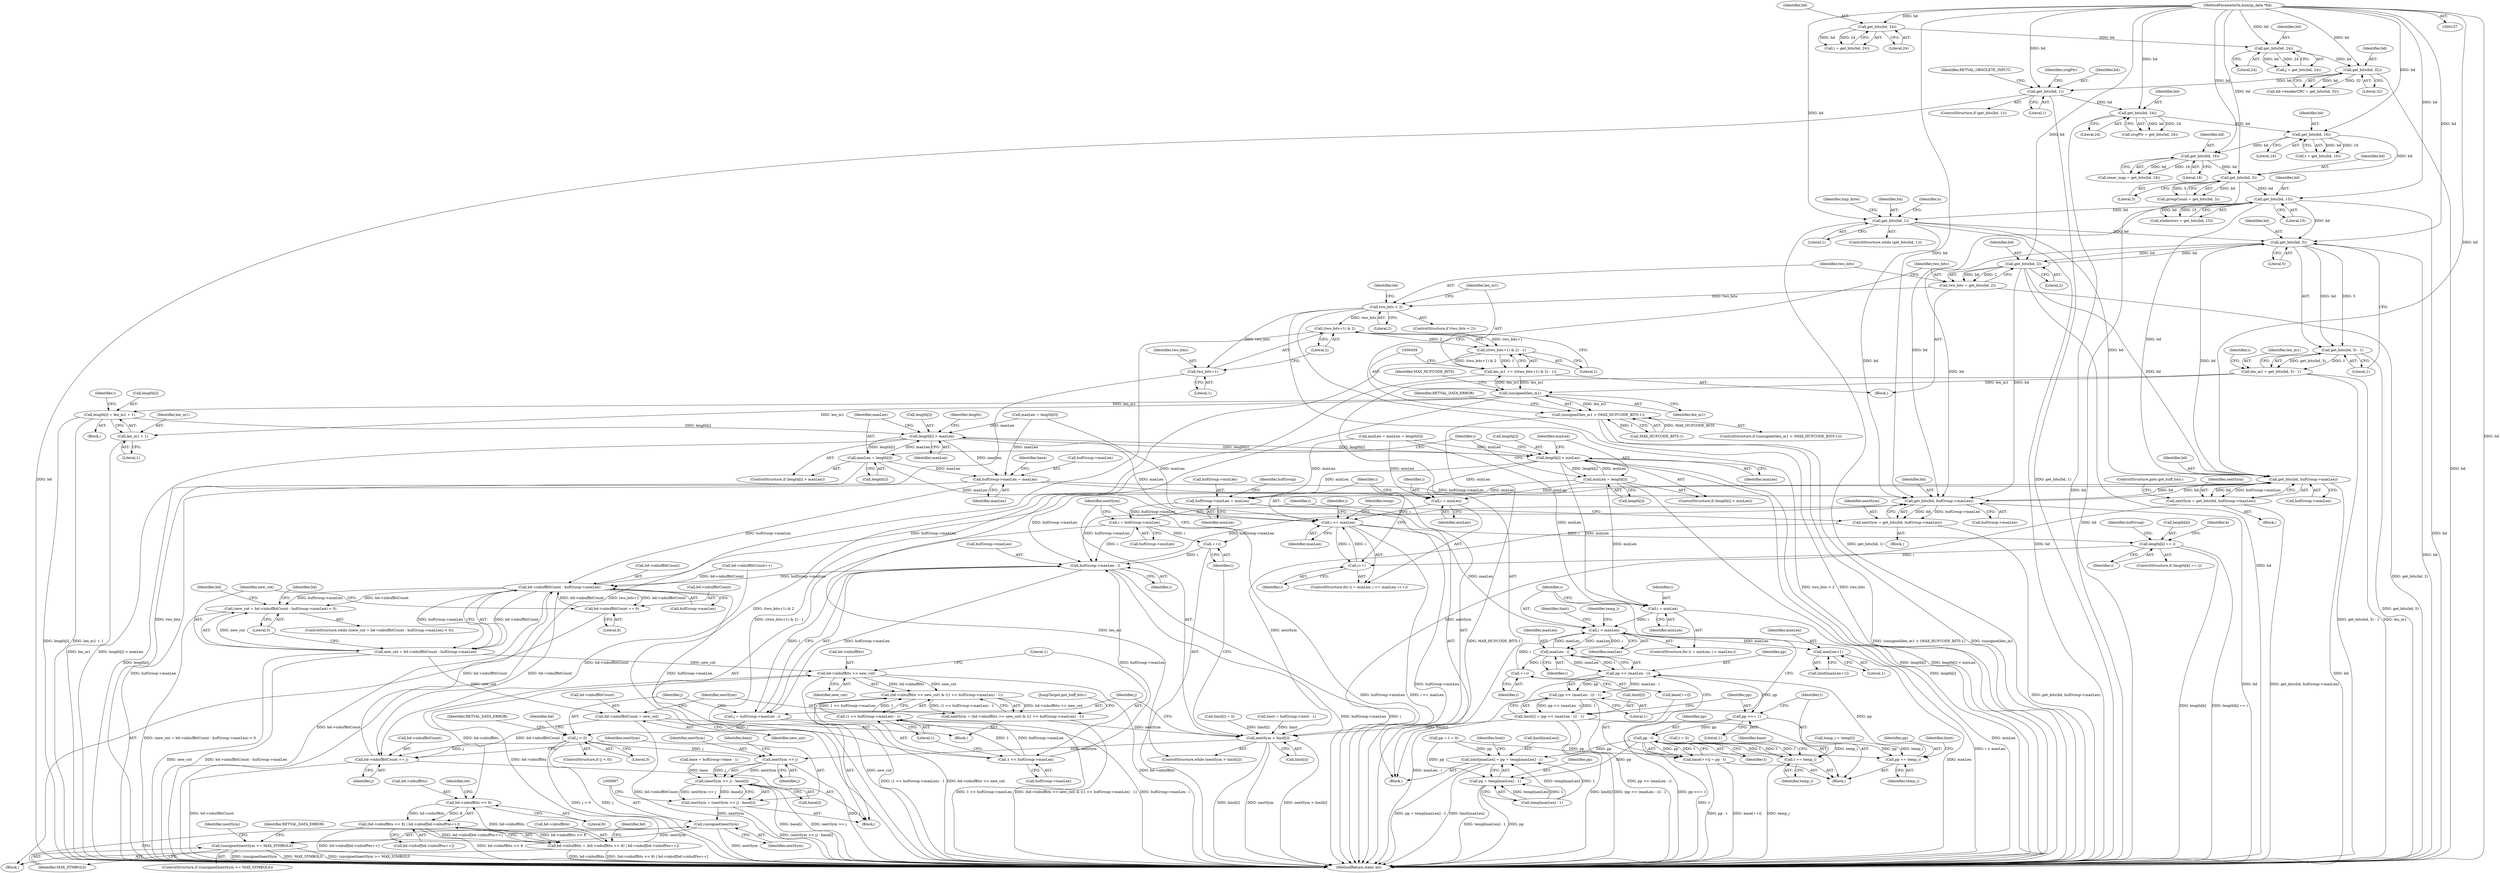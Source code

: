 digraph "0_busybox_0402cb32df015d9372578e3db27db47b33d5c7b0@pointer" {
"1000439" [label="(Call,get_bits(bd, 5))"];
"1000375" [label="(Call,get_bits(bd, 1))"];
"1000351" [label="(Call,get_bits(bd, 15))"];
"1000322" [label="(Call,get_bits(bd, 3))"];
"1000283" [label="(Call,get_bits(bd, 16))"];
"1000268" [label="(Call,get_bits(bd, 16))"];
"1000249" [label="(Call,get_bits(bd, 24))"];
"1000242" [label="(Call,get_bits(bd, 1))"];
"1000218" [label="(Call,get_bits(bd, 32))"];
"1000211" [label="(Call,get_bits(bd, 24))"];
"1000206" [label="(Call,get_bits(bd, 24))"];
"1000158" [label="(MethodParameterIn,bunzip_data *bd)"];
"1000468" [label="(Call,get_bits(bd, 2))"];
"1000439" [label="(Call,get_bits(bd, 5))"];
"1000438" [label="(Call,get_bits(bd, 5) - 1)"];
"1000436" [label="(Call,len_m1 = get_bits(bd, 5) - 1)"];
"1000458" [label="(Call,(unsigned)len_m1)"];
"1000457" [label="(Call,(unsigned)len_m1 > (MAX_HUFCODE_BITS-1))"];
"1000481" [label="(Call,len_m1 += (((two_bits+1) & 2) - 1))"];
"1000490" [label="(Call,length[i] = len_m1 + 1)"];
"1000515" [label="(Call,length[i] > maxLen)"];
"1000520" [label="(Call,maxLen = length[i])"];
"1000549" [label="(Call,hufGroup->maxLen = maxLen)"];
"1000775" [label="(Call,bd->inbufBitCount - hufGroup->maxLen)"];
"1000772" [label="(Call,(new_cnt = bd->inbufBitCount - hufGroup->maxLen) < 0)"];
"1000773" [label="(Call,new_cnt = bd->inbufBitCount - hufGroup->maxLen)"];
"1000824" [label="(Call,bd->inbufBitCount = new_cnt)"];
"1000880" [label="(Call,bd->inbufBitCount += j)"];
"1000832" [label="(Call,bd->inbufBits >> new_cnt)"];
"1000806" [label="(Call,bd->inbufBits << 8)"];
"1000805" [label="(Call,(bd->inbufBits << 8) | bd->inbuf[bd->inbufPos++])"];
"1000801" [label="(Call,bd->inbufBits = (bd->inbufBits << 8) | bd->inbuf[bd->inbufPos++])"];
"1000831" [label="(Call,(bd->inbufBits >> new_cnt) & ((1 << hufGroup->maxLen) - 1))"];
"1000829" [label="(Call,nextSym = (bd->inbufBits >> new_cnt) & ((1 << hufGroup->maxLen) - 1))"];
"1000860" [label="(Call,nextSym > limit[i])"];
"1000888" [label="(Call,nextSym >> j)"];
"1000887" [label="(Call,(nextSym >> j) - base[i])"];
"1000885" [label="(Call,nextSym = (nextSym >> j) - base[i])"];
"1000896" [label="(Call,(unsigned)nextSym)"];
"1000895" [label="(Call,(unsigned)nextSym >= MAX_SYMBOLS)"];
"1000795" [label="(Call,get_bits(bd, hufGroup->maxLen))"];
"1000793" [label="(Call,nextSym = get_bits(bd, hufGroup->maxLen))"];
"1000849" [label="(Call,get_bits(bd, hufGroup->maxLen))"];
"1000847" [label="(Call,nextSym = get_bits(bd, hufGroup->maxLen))"];
"1000869" [label="(Call,hufGroup->maxLen - i)"];
"1000867" [label="(Call,j = hufGroup->maxLen - i)"];
"1000875" [label="(Call,j < 0)"];
"1000819" [label="(Call,bd->inbufBitCount += 8)"];
"1000838" [label="(Call,1 << hufGroup->maxLen)"];
"1000837" [label="(Call,(1 << hufGroup->maxLen) - 1)"];
"1000575" [label="(Call,i <= maxLen)"];
"1000578" [label="(Call,i++)"];
"1000601" [label="(Call,length[k] == i)"];
"1000638" [label="(Call,i < maxLen)"];
"1000658" [label="(Call,maxLen - i)"];
"1000656" [label="(Call,pp << (maxLen - i))"];
"1000655" [label="(Call,(pp << (maxLen - i)) - 1)"];
"1000651" [label="(Call,limit[i] = (pp << (maxLen - i)) - 1)"];
"1000662" [label="(Call,pp <<= 1)"];
"1000673" [label="(Call,pp - t)"];
"1000648" [label="(Call,pp += temp_i)"];
"1000665" [label="(Call,t += temp_i)"];
"1000668" [label="(Call,base[++i] = pp - t)"];
"1000676" [label="(Call,limit[maxLen] = pp + temp[maxLen] - 1)"];
"1000680" [label="(Call,pp + temp[maxLen] - 1)"];
"1000671" [label="(Call,++i)"];
"1000690" [label="(Call,maxLen+1)"];
"1000527" [label="(Call,length[i] < minLen)"];
"1000532" [label="(Call,minLen = length[i])"];
"1000544" [label="(Call,hufGroup->minLen = minLen)"];
"1000854" [label="(Call,i = hufGroup->minLen)"];
"1000865" [label="(Call,++i)"];
"1000572" [label="(Call,i = minLen)"];
"1000635" [label="(Call,i = minLen)"];
"1000494" [label="(Call,len_m1 + 1)"];
"1000466" [label="(Call,two_bits = get_bits(bd, 2))"];
"1000472" [label="(Call,two_bits < 2)"];
"1000484" [label="(Call,(two_bits+1) & 2)"];
"1000483" [label="(Call,((two_bits+1) & 2) - 1)"];
"1000485" [label="(Call,two_bits+1)"];
"1000457" [label="(Call,(unsigned)len_m1 > (MAX_HUFCODE_BITS-1))"];
"1000637" [label="(Identifier,minLen)"];
"1000661" [label="(Literal,1)"];
"1000600" [label="(ControlStructure,if (length[k] == i))"];
"1000573" [label="(Identifier,i)"];
"1000609" [label="(Identifier,hufGroup)"];
"1000673" [label="(Call,pp - t)"];
"1000668" [label="(Call,base[++i] = pp - t)"];
"1000351" [label="(Call,get_bits(bd, 15))"];
"1000440" [label="(Identifier,bd)"];
"1000429" [label="(Block,)"];
"1000664" [label="(Literal,1)"];
"1000499" [label="(Call,maxLen = length[0])"];
"1000794" [label="(Identifier,nextSym)"];
"1000465" [label="(Identifier,RETVAL_DATA_ERROR)"];
"1000873" [label="(Identifier,i)"];
"1000884" [label="(Identifier,j)"];
"1000320" [label="(Call,groupCount = get_bits(bd, 3))"];
"1000605" [label="(Identifier,i)"];
"1000656" [label="(Call,pp << (maxLen - i))"];
"1000667" [label="(Identifier,temp_i)"];
"1000461" [label="(Call,MAX_HUFCODE_BITS-1)"];
"1000218" [label="(Call,get_bits(bd, 32))"];
"1000779" [label="(Call,hufGroup->maxLen)"];
"1000813" [label="(Identifier,bd)"];
"1000819" [label="(Call,bd->inbufBitCount += 8)"];
"1000521" [label="(Identifier,maxLen)"];
"1000793" [label="(Call,nextSym = get_bits(bd, hufGroup->maxLen))"];
"1000584" [label="(Identifier,temp)"];
"1000497" [label="(Call,minLen = maxLen = length[0])"];
"1001177" [label="(MethodReturn,static int)"];
"1000782" [label="(Literal,0)"];
"1000663" [label="(Identifier,pp)"];
"1000377" [label="(Literal,1)"];
"1000284" [label="(Identifier,bd)"];
"1000836" [label="(Identifier,new_cnt)"];
"1000219" [label="(Identifier,bd)"];
"1000631" [label="(Call,t = 0)"];
"1000877" [label="(Literal,0)"];
"1000602" [label="(Call,length[k])"];
"1000374" [label="(ControlStructure,while (get_bits(bd, 1)))"];
"1000281" [label="(Call,inner_map = get_bits(bd, 16))"];
"1000204" [label="(Call,i = get_bits(bd, 24))"];
"1000555" [label="(Identifier,base)"];
"1000478" [label="(Identifier,bd)"];
"1000248" [label="(Identifier,origPtr)"];
"1000572" [label="(Call,i = minLen)"];
"1000807" [label="(Call,bd->inbufBits)"];
"1000831" [label="(Call,(bd->inbufBits >> new_cnt) & ((1 << hufGroup->maxLen) - 1))"];
"1000861" [label="(Identifier,nextSym)"];
"1000207" [label="(Identifier,bd)"];
"1000801" [label="(Call,bd->inbufBits = (bd->inbufBits << 8) | bd->inbuf[bd->inbufPos++])"];
"1000690" [label="(Call,maxLen+1)"];
"1000482" [label="(Identifier,len_m1)"];
"1000375" [label="(Call,get_bits(bd, 1))"];
"1000481" [label="(Call,len_m1 += (((two_bits+1) & 2) - 1))"];
"1000859" [label="(ControlStructure,while (nextSym > limit[i]))"];
"1000660" [label="(Identifier,i)"];
"1000251" [label="(Literal,24)"];
"1000811" [label="(Call,bd->inbuf[bd->inbufPos++])"];
"1000800" [label="(ControlStructure,goto got_huff_bits;)"];
"1000532" [label="(Call,minLen = length[i])"];
"1000488" [label="(Literal,2)"];
"1000529" [label="(Identifier,length)"];
"1000865" [label="(Call,++i)"];
"1000458" [label="(Call,(unsigned)len_m1)"];
"1000571" [label="(ControlStructure,for (i = minLen; i <= maxLen; i++))"];
"1000843" [label="(Literal,1)"];
"1000579" [label="(Identifier,i)"];
"1000467" [label="(Identifier,two_bits)"];
"1000860" [label="(Call,nextSym > limit[i])"];
"1000810" [label="(Literal,8)"];
"1000550" [label="(Call,hufGroup->maxLen)"];
"1000512" [label="(Identifier,i)"];
"1000773" [label="(Call,new_cnt = bd->inbufBitCount - hufGroup->maxLen)"];
"1000783" [label="(Block,)"];
"1000676" [label="(Call,limit[maxLen] = pp + temp[maxLen] - 1)"];
"1000451" [label="(Identifier,i)"];
"1000548" [label="(Identifier,minLen)"];
"1000856" [label="(Call,hufGroup->minLen)"];
"1000689" [label="(Identifier,limit)"];
"1000832" [label="(Call,bd->inbufBits >> new_cnt)"];
"1000441" [label="(Literal,5)"];
"1000466" [label="(Call,two_bits = get_bits(bd, 2))"];
"1000526" [label="(ControlStructure,if (length[i] < minLen))"];
"1000657" [label="(Identifier,pp)"];
"1000682" [label="(Call,temp[maxLen] - 1)"];
"1000527" [label="(Call,length[i] < minLen)"];
"1000888" [label="(Call,nextSym >> j)"];
"1000599" [label="(Identifier,k)"];
"1000681" [label="(Identifier,pp)"];
"1000211" [label="(Call,get_bits(bd, 24))"];
"1000491" [label="(Call,length[i])"];
"1000551" [label="(Identifier,hufGroup)"];
"1000691" [label="(Identifier,maxLen)"];
"1000775" [label="(Call,bd->inbufBitCount - hufGroup->maxLen)"];
"1000323" [label="(Identifier,bd)"];
"1000353" [label="(Literal,15)"];
"1000476" [label="(Call,bd->inbufBitCount++)"];
"1000903" [label="(Identifier,nextSym)"];
"1000437" [label="(Identifier,len_m1)"];
"1000838" [label="(Call,1 << hufGroup->maxLen)"];
"1000578" [label="(Call,i++)"];
"1000658" [label="(Call,maxLen - i)"];
"1000823" [label="(Literal,8)"];
"1000806" [label="(Call,bd->inbufBits << 8)"];
"1000655" [label="(Call,(pp << (maxLen - i)) - 1)"];
"1000680" [label="(Call,pp + temp[maxLen] - 1)"];
"1000641" [label="(Block,)"];
"1000285" [label="(Literal,16)"];
"1000635" [label="(Call,i = minLen)"];
"1000776" [label="(Call,bd->inbufBitCount)"];
"1000494" [label="(Call,len_m1 + 1)"];
"1000250" [label="(Identifier,bd)"];
"1000854" [label="(Call,i = hufGroup->minLen)"];
"1000462" [label="(Identifier,MAX_HUFCODE_BITS)"];
"1000889" [label="(Identifier,nextSym)"];
"1000802" [label="(Call,bd->inbufBits)"];
"1000352" [label="(Identifier,bd)"];
"1000894" [label="(ControlStructure,if ((unsigned)nextSym >= MAX_SYMBOLS))"];
"1000629" [label="(Call,pp = t = 0)"];
"1000881" [label="(Call,bd->inbufBitCount)"];
"1000880" [label="(Call,bd->inbufBitCount += j)"];
"1000496" [label="(Literal,1)"];
"1000729" [label="(Block,)"];
"1000826" [label="(Identifier,bd)"];
"1000896" [label="(Call,(unsigned)nextSym)"];
"1000456" [label="(ControlStructure,if ((unsigned)len_m1 > (MAX_HUFCODE_BITS-1)))"];
"1000821" [label="(Identifier,bd)"];
"1000692" [label="(Literal,1)"];
"1000376" [label="(Identifier,bd)"];
"1000649" [label="(Identifier,pp)"];
"1000774" [label="(Identifier,new_cnt)"];
"1000850" [label="(Identifier,bd)"];
"1000662" [label="(Call,pp <<= 1)"];
"1000901" [label="(Identifier,RETVAL_DATA_ERROR)"];
"1000474" [label="(Literal,2)"];
"1000601" [label="(Call,length[k] == i)"];
"1000787" [label="(Identifier,bd)"];
"1000886" [label="(Identifier,nextSym)"];
"1000659" [label="(Identifier,maxLen)"];
"1000820" [label="(Call,bd->inbufBitCount)"];
"1000677" [label="(Call,limit[maxLen])"];
"1000688" [label="(Call,limit[maxLen+1])"];
"1000675" [label="(Identifier,t)"];
"1000824" [label="(Call,bd->inbufBitCount = new_cnt)"];
"1000268" [label="(Call,get_bits(bd, 16))"];
"1000553" [label="(Identifier,maxLen)"];
"1000898" [label="(Identifier,nextSym)"];
"1000670" [label="(Identifier,base)"];
"1000797" [label="(Call,hufGroup->maxLen)"];
"1000616" [label="(Identifier,i)"];
"1000678" [label="(Identifier,limit)"];
"1000533" [label="(Identifier,minLen)"];
"1000577" [label="(Identifier,maxLen)"];
"1000870" [label="(Call,hufGroup->maxLen)"];
"1000486" [label="(Identifier,two_bits)"];
"1000249" [label="(Call,get_bits(bd, 24))"];
"1000666" [label="(Identifier,t)"];
"1000837" [label="(Call,(1 << hufGroup->maxLen) - 1)"];
"1000515" [label="(Call,length[i] > maxLen)"];
"1000485" [label="(Call,two_bits+1)"];
"1000847" [label="(Call,nextSym = get_bits(bd, hufGroup->maxLen))"];
"1000322" [label="(Call,get_bits(bd, 3))"];
"1000520" [label="(Call,maxLen = length[i])"];
"1000206" [label="(Call,get_bits(bd, 24))"];
"1000846" [label="(Block,)"];
"1000830" [label="(Identifier,nextSym)"];
"1000855" [label="(Identifier,i)"];
"1000241" [label="(ControlStructure,if (get_bits(bd, 1)))"];
"1000892" [label="(Identifier,base)"];
"1000544" [label="(Call,hufGroup->minLen = minLen)"];
"1000209" [label="(Call,j = get_bits(bd, 24))"];
"1000549" [label="(Call,hufGroup->maxLen = maxLen)"];
"1000454" [label="(Block,)"];
"1000575" [label="(Call,i <= maxLen)"];
"1000825" [label="(Call,bd->inbufBitCount)"];
"1000805" [label="(Call,(bd->inbufBits << 8) | bd->inbuf[bd->inbufPos++])"];
"1000868" [label="(Identifier,j)"];
"1000636" [label="(Identifier,i)"];
"1000471" [label="(ControlStructure,if (two_bits < 2))"];
"1000244" [label="(Literal,1)"];
"1000243" [label="(Identifier,bd)"];
"1000439" [label="(Call,get_bits(bd, 5))"];
"1000849" [label="(Call,get_bits(bd, hufGroup->maxLen))"];
"1000470" [label="(Literal,2)"];
"1000875" [label="(Call,j < 0)"];
"1000436" [label="(Call,len_m1 = get_bits(bd, 5) - 1)"];
"1000752" [label="(Call,base = hufGroup->base - 1)"];
"1000674" [label="(Identifier,pp)"];
"1000381" [label="(Identifier,n)"];
"1000890" [label="(Identifier,j)"];
"1000634" [label="(ControlStructure,for (i = minLen; i < maxLen;))"];
"1000876" [label="(Identifier,j)"];
"1000844" [label="(JumpTarget,got_huff_bits:)"];
"1000586" [label="(Call,limit[i] = 0)"];
"1000445" [label="(Identifier,i)"];
"1000639" [label="(Identifier,i)"];
"1000495" [label="(Identifier,len_m1)"];
"1000640" [label="(Identifier,maxLen)"];
"1000869" [label="(Call,hufGroup->maxLen - i)"];
"1000665" [label="(Call,t += temp_i)"];
"1000848" [label="(Identifier,nextSym)"];
"1000158" [label="(MethodParameterIn,bunzip_data *bd)"];
"1000349" [label="(Call,nSelectors = get_bits(bd, 15))"];
"1000653" [label="(Identifier,limit)"];
"1000468" [label="(Call,get_bits(bd, 2))"];
"1000469" [label="(Identifier,bd)"];
"1000490" [label="(Call,length[i] = len_m1 + 1)"];
"1000833" [label="(Call,bd->inbufBits)"];
"1000214" [label="(Call,bd->headerCRC = get_bits(bd, 32))"];
"1000672" [label="(Identifier,i)"];
"1000574" [label="(Identifier,minLen)"];
"1000519" [label="(Identifier,maxLen)"];
"1000828" [label="(Identifier,new_cnt)"];
"1000769" [label="(Block,)"];
"1000531" [label="(Identifier,minLen)"];
"1000220" [label="(Literal,32)"];
"1000269" [label="(Identifier,bd)"];
"1000246" [label="(Identifier,RETVAL_OBSOLETE_INPUT)"];
"1000866" [label="(Identifier,i)"];
"1000671" [label="(Call,++i)"];
"1000438" [label="(Call,get_bits(bd, 5) - 1)"];
"1000650" [label="(Identifier,temp_i)"];
"1000528" [label="(Call,length[i])"];
"1000208" [label="(Literal,24)"];
"1000516" [label="(Call,length[i])"];
"1000772" [label="(Call,(new_cnt = bd->inbufBitCount - hufGroup->maxLen) < 0)"];
"1000638" [label="(Call,i < maxLen)"];
"1000489" [label="(Literal,1)"];
"1000867" [label="(Call,j = hufGroup->maxLen - i)"];
"1000651" [label="(Call,limit[i] = (pp << (maxLen - i)) - 1)"];
"1000874" [label="(ControlStructure,if (j < 0))"];
"1000483" [label="(Call,((two_bits+1) & 2) - 1)"];
"1000472" [label="(Call,two_bits < 2)"];
"1000522" [label="(Call,length[i])"];
"1000829" [label="(Call,nextSym = (bd->inbufBits >> new_cnt) & ((1 << hufGroup->maxLen) - 1))"];
"1000270" [label="(Literal,16)"];
"1000879" [label="(Identifier,RETVAL_DATA_ERROR)"];
"1000895" [label="(Call,(unsigned)nextSym >= MAX_SYMBOLS)"];
"1000514" [label="(ControlStructure,if (length[i] > maxLen))"];
"1000213" [label="(Literal,24)"];
"1000891" [label="(Call,base[i])"];
"1000792" [label="(Block,)"];
"1000324" [label="(Literal,3)"];
"1000851" [label="(Call,hufGroup->maxLen)"];
"1000882" [label="(Identifier,bd)"];
"1000545" [label="(Call,hufGroup->minLen)"];
"1000885" [label="(Call,nextSym = (nextSym >> j) - base[i])"];
"1000473" [label="(Identifier,two_bits)"];
"1000388" [label="(Identifier,tmp_byte)"];
"1000442" [label="(Literal,1)"];
"1000242" [label="(Call,get_bits(bd, 1))"];
"1000534" [label="(Call,length[i])"];
"1000839" [label="(Literal,1)"];
"1000669" [label="(Call,base[++i])"];
"1000212" [label="(Identifier,bd)"];
"1000487" [label="(Literal,1)"];
"1000648" [label="(Call,pp += temp_i)"];
"1000840" [label="(Call,hufGroup->maxLen)"];
"1000460" [label="(Identifier,len_m1)"];
"1000887" [label="(Call,(nextSym >> j) - base[i])"];
"1000644" [label="(Identifier,temp_i)"];
"1000643" [label="(Call,temp_i = temp[i])"];
"1000247" [label="(Call,origPtr = get_bits(bd, 24))"];
"1000283" [label="(Call,get_bits(bd, 16))"];
"1000266" [label="(Call,t = get_bits(bd, 16))"];
"1000795" [label="(Call,get_bits(bd, hufGroup->maxLen))"];
"1000759" [label="(Call,limit = hufGroup->limit - 1)"];
"1000899" [label="(Identifier,MAX_SYMBOLS)"];
"1000576" [label="(Identifier,i)"];
"1000484" [label="(Call,(two_bits+1) & 2)"];
"1000771" [label="(ControlStructure,while ((new_cnt = bd->inbufBitCount - hufGroup->maxLen) < 0))"];
"1000796" [label="(Identifier,bd)"];
"1000862" [label="(Call,limit[i])"];
"1000452" [label="(Block,)"];
"1000652" [label="(Call,limit[i])"];
"1000439" -> "1000438"  [label="AST: "];
"1000439" -> "1000441"  [label="CFG: "];
"1000440" -> "1000439"  [label="AST: "];
"1000441" -> "1000439"  [label="AST: "];
"1000442" -> "1000439"  [label="CFG: "];
"1000439" -> "1001177"  [label="DDG: bd"];
"1000439" -> "1000438"  [label="DDG: bd"];
"1000439" -> "1000438"  [label="DDG: 5"];
"1000375" -> "1000439"  [label="DDG: bd"];
"1000468" -> "1000439"  [label="DDG: bd"];
"1000351" -> "1000439"  [label="DDG: bd"];
"1000158" -> "1000439"  [label="DDG: bd"];
"1000439" -> "1000468"  [label="DDG: bd"];
"1000439" -> "1000795"  [label="DDG: bd"];
"1000439" -> "1000849"  [label="DDG: bd"];
"1000375" -> "1000374"  [label="AST: "];
"1000375" -> "1000377"  [label="CFG: "];
"1000376" -> "1000375"  [label="AST: "];
"1000377" -> "1000375"  [label="AST: "];
"1000381" -> "1000375"  [label="CFG: "];
"1000388" -> "1000375"  [label="CFG: "];
"1000375" -> "1001177"  [label="DDG: bd"];
"1000375" -> "1001177"  [label="DDG: get_bits(bd, 1)"];
"1000351" -> "1000375"  [label="DDG: bd"];
"1000158" -> "1000375"  [label="DDG: bd"];
"1000375" -> "1000795"  [label="DDG: bd"];
"1000375" -> "1000849"  [label="DDG: bd"];
"1000351" -> "1000349"  [label="AST: "];
"1000351" -> "1000353"  [label="CFG: "];
"1000352" -> "1000351"  [label="AST: "];
"1000353" -> "1000351"  [label="AST: "];
"1000349" -> "1000351"  [label="CFG: "];
"1000351" -> "1001177"  [label="DDG: bd"];
"1000351" -> "1000349"  [label="DDG: bd"];
"1000351" -> "1000349"  [label="DDG: 15"];
"1000322" -> "1000351"  [label="DDG: bd"];
"1000158" -> "1000351"  [label="DDG: bd"];
"1000351" -> "1000795"  [label="DDG: bd"];
"1000351" -> "1000849"  [label="DDG: bd"];
"1000322" -> "1000320"  [label="AST: "];
"1000322" -> "1000324"  [label="CFG: "];
"1000323" -> "1000322"  [label="AST: "];
"1000324" -> "1000322"  [label="AST: "];
"1000320" -> "1000322"  [label="CFG: "];
"1000322" -> "1001177"  [label="DDG: bd"];
"1000322" -> "1000320"  [label="DDG: bd"];
"1000322" -> "1000320"  [label="DDG: 3"];
"1000283" -> "1000322"  [label="DDG: bd"];
"1000268" -> "1000322"  [label="DDG: bd"];
"1000158" -> "1000322"  [label="DDG: bd"];
"1000283" -> "1000281"  [label="AST: "];
"1000283" -> "1000285"  [label="CFG: "];
"1000284" -> "1000283"  [label="AST: "];
"1000285" -> "1000283"  [label="AST: "];
"1000281" -> "1000283"  [label="CFG: "];
"1000283" -> "1000281"  [label="DDG: bd"];
"1000283" -> "1000281"  [label="DDG: 16"];
"1000268" -> "1000283"  [label="DDG: bd"];
"1000158" -> "1000283"  [label="DDG: bd"];
"1000268" -> "1000266"  [label="AST: "];
"1000268" -> "1000270"  [label="CFG: "];
"1000269" -> "1000268"  [label="AST: "];
"1000270" -> "1000268"  [label="AST: "];
"1000266" -> "1000268"  [label="CFG: "];
"1000268" -> "1000266"  [label="DDG: bd"];
"1000268" -> "1000266"  [label="DDG: 16"];
"1000249" -> "1000268"  [label="DDG: bd"];
"1000158" -> "1000268"  [label="DDG: bd"];
"1000249" -> "1000247"  [label="AST: "];
"1000249" -> "1000251"  [label="CFG: "];
"1000250" -> "1000249"  [label="AST: "];
"1000251" -> "1000249"  [label="AST: "];
"1000247" -> "1000249"  [label="CFG: "];
"1000249" -> "1001177"  [label="DDG: bd"];
"1000249" -> "1000247"  [label="DDG: bd"];
"1000249" -> "1000247"  [label="DDG: 24"];
"1000242" -> "1000249"  [label="DDG: bd"];
"1000158" -> "1000249"  [label="DDG: bd"];
"1000242" -> "1000241"  [label="AST: "];
"1000242" -> "1000244"  [label="CFG: "];
"1000243" -> "1000242"  [label="AST: "];
"1000244" -> "1000242"  [label="AST: "];
"1000246" -> "1000242"  [label="CFG: "];
"1000248" -> "1000242"  [label="CFG: "];
"1000242" -> "1001177"  [label="DDG: get_bits(bd, 1)"];
"1000242" -> "1001177"  [label="DDG: bd"];
"1000218" -> "1000242"  [label="DDG: bd"];
"1000158" -> "1000242"  [label="DDG: bd"];
"1000218" -> "1000214"  [label="AST: "];
"1000218" -> "1000220"  [label="CFG: "];
"1000219" -> "1000218"  [label="AST: "];
"1000220" -> "1000218"  [label="AST: "];
"1000214" -> "1000218"  [label="CFG: "];
"1000218" -> "1001177"  [label="DDG: bd"];
"1000218" -> "1000214"  [label="DDG: bd"];
"1000218" -> "1000214"  [label="DDG: 32"];
"1000211" -> "1000218"  [label="DDG: bd"];
"1000158" -> "1000218"  [label="DDG: bd"];
"1000211" -> "1000209"  [label="AST: "];
"1000211" -> "1000213"  [label="CFG: "];
"1000212" -> "1000211"  [label="AST: "];
"1000213" -> "1000211"  [label="AST: "];
"1000209" -> "1000211"  [label="CFG: "];
"1000211" -> "1000209"  [label="DDG: bd"];
"1000211" -> "1000209"  [label="DDG: 24"];
"1000206" -> "1000211"  [label="DDG: bd"];
"1000158" -> "1000211"  [label="DDG: bd"];
"1000206" -> "1000204"  [label="AST: "];
"1000206" -> "1000208"  [label="CFG: "];
"1000207" -> "1000206"  [label="AST: "];
"1000208" -> "1000206"  [label="AST: "];
"1000204" -> "1000206"  [label="CFG: "];
"1000206" -> "1000204"  [label="DDG: bd"];
"1000206" -> "1000204"  [label="DDG: 24"];
"1000158" -> "1000206"  [label="DDG: bd"];
"1000158" -> "1000157"  [label="AST: "];
"1000158" -> "1001177"  [label="DDG: bd"];
"1000158" -> "1000468"  [label="DDG: bd"];
"1000158" -> "1000795"  [label="DDG: bd"];
"1000158" -> "1000849"  [label="DDG: bd"];
"1000468" -> "1000466"  [label="AST: "];
"1000468" -> "1000470"  [label="CFG: "];
"1000469" -> "1000468"  [label="AST: "];
"1000470" -> "1000468"  [label="AST: "];
"1000466" -> "1000468"  [label="CFG: "];
"1000468" -> "1001177"  [label="DDG: bd"];
"1000468" -> "1000466"  [label="DDG: bd"];
"1000468" -> "1000466"  [label="DDG: 2"];
"1000468" -> "1000795"  [label="DDG: bd"];
"1000468" -> "1000849"  [label="DDG: bd"];
"1000438" -> "1000436"  [label="AST: "];
"1000438" -> "1000442"  [label="CFG: "];
"1000442" -> "1000438"  [label="AST: "];
"1000436" -> "1000438"  [label="CFG: "];
"1000438" -> "1001177"  [label="DDG: get_bits(bd, 5)"];
"1000438" -> "1000436"  [label="DDG: get_bits(bd, 5)"];
"1000438" -> "1000436"  [label="DDG: 1"];
"1000436" -> "1000429"  [label="AST: "];
"1000437" -> "1000436"  [label="AST: "];
"1000445" -> "1000436"  [label="CFG: "];
"1000436" -> "1001177"  [label="DDG: len_m1"];
"1000436" -> "1001177"  [label="DDG: get_bits(bd, 5) - 1"];
"1000436" -> "1000458"  [label="DDG: len_m1"];
"1000458" -> "1000457"  [label="AST: "];
"1000458" -> "1000460"  [label="CFG: "];
"1000459" -> "1000458"  [label="AST: "];
"1000460" -> "1000458"  [label="AST: "];
"1000462" -> "1000458"  [label="CFG: "];
"1000458" -> "1001177"  [label="DDG: len_m1"];
"1000458" -> "1000457"  [label="DDG: len_m1"];
"1000481" -> "1000458"  [label="DDG: len_m1"];
"1000458" -> "1000481"  [label="DDG: len_m1"];
"1000458" -> "1000490"  [label="DDG: len_m1"];
"1000458" -> "1000494"  [label="DDG: len_m1"];
"1000457" -> "1000456"  [label="AST: "];
"1000457" -> "1000461"  [label="CFG: "];
"1000461" -> "1000457"  [label="AST: "];
"1000465" -> "1000457"  [label="CFG: "];
"1000467" -> "1000457"  [label="CFG: "];
"1000457" -> "1001177"  [label="DDG: MAX_HUFCODE_BITS-1"];
"1000457" -> "1001177"  [label="DDG: (unsigned)len_m1 > (MAX_HUFCODE_BITS-1)"];
"1000457" -> "1001177"  [label="DDG: (unsigned)len_m1"];
"1000461" -> "1000457"  [label="DDG: MAX_HUFCODE_BITS"];
"1000461" -> "1000457"  [label="DDG: 1"];
"1000481" -> "1000454"  [label="AST: "];
"1000481" -> "1000483"  [label="CFG: "];
"1000482" -> "1000481"  [label="AST: "];
"1000483" -> "1000481"  [label="AST: "];
"1000459" -> "1000481"  [label="CFG: "];
"1000481" -> "1001177"  [label="DDG: ((two_bits+1) & 2) - 1"];
"1000483" -> "1000481"  [label="DDG: (two_bits+1) & 2"];
"1000483" -> "1000481"  [label="DDG: 1"];
"1000490" -> "1000452"  [label="AST: "];
"1000490" -> "1000494"  [label="CFG: "];
"1000491" -> "1000490"  [label="AST: "];
"1000494" -> "1000490"  [label="AST: "];
"1000451" -> "1000490"  [label="CFG: "];
"1000490" -> "1001177"  [label="DDG: len_m1 + 1"];
"1000490" -> "1001177"  [label="DDG: length[i]"];
"1000490" -> "1000515"  [label="DDG: length[i]"];
"1000515" -> "1000514"  [label="AST: "];
"1000515" -> "1000519"  [label="CFG: "];
"1000516" -> "1000515"  [label="AST: "];
"1000519" -> "1000515"  [label="AST: "];
"1000521" -> "1000515"  [label="CFG: "];
"1000529" -> "1000515"  [label="CFG: "];
"1000515" -> "1001177"  [label="DDG: length[i] > maxLen"];
"1000527" -> "1000515"  [label="DDG: length[i]"];
"1000499" -> "1000515"  [label="DDG: maxLen"];
"1000520" -> "1000515"  [label="DDG: maxLen"];
"1000515" -> "1000520"  [label="DDG: length[i]"];
"1000515" -> "1000527"  [label="DDG: length[i]"];
"1000515" -> "1000549"  [label="DDG: maxLen"];
"1000515" -> "1000575"  [label="DDG: maxLen"];
"1000520" -> "1000514"  [label="AST: "];
"1000520" -> "1000522"  [label="CFG: "];
"1000521" -> "1000520"  [label="AST: "];
"1000522" -> "1000520"  [label="AST: "];
"1000512" -> "1000520"  [label="CFG: "];
"1000520" -> "1001177"  [label="DDG: length[i]"];
"1000520" -> "1000549"  [label="DDG: maxLen"];
"1000520" -> "1000575"  [label="DDG: maxLen"];
"1000549" -> "1000429"  [label="AST: "];
"1000549" -> "1000553"  [label="CFG: "];
"1000550" -> "1000549"  [label="AST: "];
"1000553" -> "1000549"  [label="AST: "];
"1000555" -> "1000549"  [label="CFG: "];
"1000549" -> "1001177"  [label="DDG: hufGroup->maxLen"];
"1000499" -> "1000549"  [label="DDG: maxLen"];
"1000549" -> "1000775"  [label="DDG: hufGroup->maxLen"];
"1000549" -> "1000849"  [label="DDG: hufGroup->maxLen"];
"1000775" -> "1000773"  [label="AST: "];
"1000775" -> "1000779"  [label="CFG: "];
"1000776" -> "1000775"  [label="AST: "];
"1000779" -> "1000775"  [label="AST: "];
"1000773" -> "1000775"  [label="CFG: "];
"1000775" -> "1001177"  [label="DDG: bd->inbufBitCount"];
"1000775" -> "1000772"  [label="DDG: bd->inbufBitCount"];
"1000775" -> "1000772"  [label="DDG: hufGroup->maxLen"];
"1000775" -> "1000773"  [label="DDG: bd->inbufBitCount"];
"1000775" -> "1000773"  [label="DDG: hufGroup->maxLen"];
"1000880" -> "1000775"  [label="DDG: bd->inbufBitCount"];
"1000819" -> "1000775"  [label="DDG: bd->inbufBitCount"];
"1000476" -> "1000775"  [label="DDG: bd->inbufBitCount"];
"1000869" -> "1000775"  [label="DDG: hufGroup->maxLen"];
"1000775" -> "1000795"  [label="DDG: hufGroup->maxLen"];
"1000775" -> "1000819"  [label="DDG: bd->inbufBitCount"];
"1000775" -> "1000838"  [label="DDG: hufGroup->maxLen"];
"1000775" -> "1000880"  [label="DDG: bd->inbufBitCount"];
"1000772" -> "1000771"  [label="AST: "];
"1000772" -> "1000782"  [label="CFG: "];
"1000773" -> "1000772"  [label="AST: "];
"1000782" -> "1000772"  [label="AST: "];
"1000787" -> "1000772"  [label="CFG: "];
"1000826" -> "1000772"  [label="CFG: "];
"1000772" -> "1001177"  [label="DDG: (new_cnt = bd->inbufBitCount - hufGroup->maxLen) < 0"];
"1000773" -> "1000772"  [label="DDG: new_cnt"];
"1000774" -> "1000773"  [label="AST: "];
"1000782" -> "1000773"  [label="CFG: "];
"1000773" -> "1001177"  [label="DDG: new_cnt"];
"1000773" -> "1001177"  [label="DDG: bd->inbufBitCount - hufGroup->maxLen"];
"1000773" -> "1000824"  [label="DDG: new_cnt"];
"1000773" -> "1000832"  [label="DDG: new_cnt"];
"1000824" -> "1000769"  [label="AST: "];
"1000824" -> "1000828"  [label="CFG: "];
"1000825" -> "1000824"  [label="AST: "];
"1000828" -> "1000824"  [label="AST: "];
"1000830" -> "1000824"  [label="CFG: "];
"1000824" -> "1001177"  [label="DDG: bd->inbufBitCount"];
"1000824" -> "1000880"  [label="DDG: bd->inbufBitCount"];
"1000880" -> "1000729"  [label="AST: "];
"1000880" -> "1000884"  [label="CFG: "];
"1000881" -> "1000880"  [label="AST: "];
"1000884" -> "1000880"  [label="AST: "];
"1000886" -> "1000880"  [label="CFG: "];
"1000880" -> "1001177"  [label="DDG: bd->inbufBitCount"];
"1000875" -> "1000880"  [label="DDG: j"];
"1000476" -> "1000880"  [label="DDG: bd->inbufBitCount"];
"1000832" -> "1000831"  [label="AST: "];
"1000832" -> "1000836"  [label="CFG: "];
"1000833" -> "1000832"  [label="AST: "];
"1000836" -> "1000832"  [label="AST: "];
"1000839" -> "1000832"  [label="CFG: "];
"1000832" -> "1001177"  [label="DDG: bd->inbufBits"];
"1000832" -> "1001177"  [label="DDG: new_cnt"];
"1000832" -> "1000806"  [label="DDG: bd->inbufBits"];
"1000832" -> "1000831"  [label="DDG: bd->inbufBits"];
"1000832" -> "1000831"  [label="DDG: new_cnt"];
"1000801" -> "1000832"  [label="DDG: bd->inbufBits"];
"1000806" -> "1000805"  [label="AST: "];
"1000806" -> "1000810"  [label="CFG: "];
"1000807" -> "1000806"  [label="AST: "];
"1000810" -> "1000806"  [label="AST: "];
"1000813" -> "1000806"  [label="CFG: "];
"1000806" -> "1000805"  [label="DDG: bd->inbufBits"];
"1000806" -> "1000805"  [label="DDG: 8"];
"1000801" -> "1000806"  [label="DDG: bd->inbufBits"];
"1000805" -> "1000801"  [label="AST: "];
"1000805" -> "1000811"  [label="CFG: "];
"1000811" -> "1000805"  [label="AST: "];
"1000801" -> "1000805"  [label="CFG: "];
"1000805" -> "1001177"  [label="DDG: bd->inbufBits << 8"];
"1000805" -> "1001177"  [label="DDG: bd->inbuf[bd->inbufPos++]"];
"1000805" -> "1000801"  [label="DDG: bd->inbufBits << 8"];
"1000805" -> "1000801"  [label="DDG: bd->inbuf[bd->inbufPos++]"];
"1000801" -> "1000783"  [label="AST: "];
"1000802" -> "1000801"  [label="AST: "];
"1000821" -> "1000801"  [label="CFG: "];
"1000801" -> "1001177"  [label="DDG: (bd->inbufBits << 8) | bd->inbuf[bd->inbufPos++]"];
"1000801" -> "1001177"  [label="DDG: bd->inbufBits"];
"1000831" -> "1000829"  [label="AST: "];
"1000831" -> "1000837"  [label="CFG: "];
"1000837" -> "1000831"  [label="AST: "];
"1000829" -> "1000831"  [label="CFG: "];
"1000831" -> "1001177"  [label="DDG: bd->inbufBits >> new_cnt"];
"1000831" -> "1001177"  [label="DDG: (1 << hufGroup->maxLen) - 1"];
"1000831" -> "1000829"  [label="DDG: bd->inbufBits >> new_cnt"];
"1000831" -> "1000829"  [label="DDG: (1 << hufGroup->maxLen) - 1"];
"1000837" -> "1000831"  [label="DDG: 1 << hufGroup->maxLen"];
"1000837" -> "1000831"  [label="DDG: 1"];
"1000829" -> "1000769"  [label="AST: "];
"1000830" -> "1000829"  [label="AST: "];
"1000844" -> "1000829"  [label="CFG: "];
"1000829" -> "1001177"  [label="DDG: (bd->inbufBits >> new_cnt) & ((1 << hufGroup->maxLen) - 1)"];
"1000829" -> "1000860"  [label="DDG: nextSym"];
"1000860" -> "1000859"  [label="AST: "];
"1000860" -> "1000862"  [label="CFG: "];
"1000861" -> "1000860"  [label="AST: "];
"1000862" -> "1000860"  [label="AST: "];
"1000866" -> "1000860"  [label="CFG: "];
"1000868" -> "1000860"  [label="CFG: "];
"1000860" -> "1001177"  [label="DDG: nextSym > limit[i]"];
"1000860" -> "1001177"  [label="DDG: limit[i]"];
"1000860" -> "1001177"  [label="DDG: nextSym"];
"1000793" -> "1000860"  [label="DDG: nextSym"];
"1000847" -> "1000860"  [label="DDG: nextSym"];
"1000586" -> "1000860"  [label="DDG: limit[i]"];
"1000651" -> "1000860"  [label="DDG: limit[i]"];
"1000759" -> "1000860"  [label="DDG: limit"];
"1000860" -> "1000888"  [label="DDG: nextSym"];
"1000888" -> "1000887"  [label="AST: "];
"1000888" -> "1000890"  [label="CFG: "];
"1000889" -> "1000888"  [label="AST: "];
"1000890" -> "1000888"  [label="AST: "];
"1000892" -> "1000888"  [label="CFG: "];
"1000888" -> "1001177"  [label="DDG: j"];
"1000888" -> "1000887"  [label="DDG: nextSym"];
"1000888" -> "1000887"  [label="DDG: j"];
"1000875" -> "1000888"  [label="DDG: j"];
"1000887" -> "1000885"  [label="AST: "];
"1000887" -> "1000891"  [label="CFG: "];
"1000891" -> "1000887"  [label="AST: "];
"1000885" -> "1000887"  [label="CFG: "];
"1000887" -> "1001177"  [label="DDG: base[i]"];
"1000887" -> "1001177"  [label="DDG: nextSym >> j"];
"1000887" -> "1000885"  [label="DDG: nextSym >> j"];
"1000887" -> "1000885"  [label="DDG: base[i]"];
"1000752" -> "1000887"  [label="DDG: base"];
"1000885" -> "1000729"  [label="AST: "];
"1000886" -> "1000885"  [label="AST: "];
"1000897" -> "1000885"  [label="CFG: "];
"1000885" -> "1001177"  [label="DDG: (nextSym >> j) - base[i]"];
"1000885" -> "1000896"  [label="DDG: nextSym"];
"1000896" -> "1000895"  [label="AST: "];
"1000896" -> "1000898"  [label="CFG: "];
"1000897" -> "1000896"  [label="AST: "];
"1000898" -> "1000896"  [label="AST: "];
"1000899" -> "1000896"  [label="CFG: "];
"1000896" -> "1001177"  [label="DDG: nextSym"];
"1000896" -> "1000895"  [label="DDG: nextSym"];
"1000895" -> "1000894"  [label="AST: "];
"1000895" -> "1000899"  [label="CFG: "];
"1000899" -> "1000895"  [label="AST: "];
"1000901" -> "1000895"  [label="CFG: "];
"1000903" -> "1000895"  [label="CFG: "];
"1000895" -> "1001177"  [label="DDG: MAX_SYMBOLS"];
"1000895" -> "1001177"  [label="DDG: (unsigned)nextSym >= MAX_SYMBOLS"];
"1000895" -> "1001177"  [label="DDG: (unsigned)nextSym"];
"1000795" -> "1000793"  [label="AST: "];
"1000795" -> "1000797"  [label="CFG: "];
"1000796" -> "1000795"  [label="AST: "];
"1000797" -> "1000795"  [label="AST: "];
"1000793" -> "1000795"  [label="CFG: "];
"1000795" -> "1001177"  [label="DDG: bd"];
"1000795" -> "1000793"  [label="DDG: bd"];
"1000795" -> "1000793"  [label="DDG: hufGroup->maxLen"];
"1000849" -> "1000795"  [label="DDG: bd"];
"1000795" -> "1000849"  [label="DDG: bd"];
"1000795" -> "1000869"  [label="DDG: hufGroup->maxLen"];
"1000793" -> "1000792"  [label="AST: "];
"1000794" -> "1000793"  [label="AST: "];
"1000800" -> "1000793"  [label="CFG: "];
"1000793" -> "1001177"  [label="DDG: get_bits(bd, hufGroup->maxLen)"];
"1000849" -> "1000847"  [label="AST: "];
"1000849" -> "1000851"  [label="CFG: "];
"1000850" -> "1000849"  [label="AST: "];
"1000851" -> "1000849"  [label="AST: "];
"1000847" -> "1000849"  [label="CFG: "];
"1000849" -> "1001177"  [label="DDG: bd"];
"1000849" -> "1000847"  [label="DDG: bd"];
"1000849" -> "1000847"  [label="DDG: hufGroup->maxLen"];
"1000869" -> "1000849"  [label="DDG: hufGroup->maxLen"];
"1000849" -> "1000869"  [label="DDG: hufGroup->maxLen"];
"1000847" -> "1000846"  [label="AST: "];
"1000848" -> "1000847"  [label="AST: "];
"1000855" -> "1000847"  [label="CFG: "];
"1000847" -> "1001177"  [label="DDG: get_bits(bd, hufGroup->maxLen)"];
"1000869" -> "1000867"  [label="AST: "];
"1000869" -> "1000873"  [label="CFG: "];
"1000870" -> "1000869"  [label="AST: "];
"1000873" -> "1000869"  [label="AST: "];
"1000867" -> "1000869"  [label="CFG: "];
"1000869" -> "1001177"  [label="DDG: hufGroup->maxLen"];
"1000869" -> "1001177"  [label="DDG: i"];
"1000869" -> "1000867"  [label="DDG: hufGroup->maxLen"];
"1000869" -> "1000867"  [label="DDG: i"];
"1000838" -> "1000869"  [label="DDG: hufGroup->maxLen"];
"1000865" -> "1000869"  [label="DDG: i"];
"1000854" -> "1000869"  [label="DDG: i"];
"1000867" -> "1000729"  [label="AST: "];
"1000868" -> "1000867"  [label="AST: "];
"1000876" -> "1000867"  [label="CFG: "];
"1000867" -> "1001177"  [label="DDG: hufGroup->maxLen - i"];
"1000867" -> "1000875"  [label="DDG: j"];
"1000875" -> "1000874"  [label="AST: "];
"1000875" -> "1000877"  [label="CFG: "];
"1000876" -> "1000875"  [label="AST: "];
"1000877" -> "1000875"  [label="AST: "];
"1000879" -> "1000875"  [label="CFG: "];
"1000882" -> "1000875"  [label="CFG: "];
"1000875" -> "1001177"  [label="DDG: j"];
"1000875" -> "1001177"  [label="DDG: j < 0"];
"1000819" -> "1000783"  [label="AST: "];
"1000819" -> "1000823"  [label="CFG: "];
"1000820" -> "1000819"  [label="AST: "];
"1000823" -> "1000819"  [label="AST: "];
"1000774" -> "1000819"  [label="CFG: "];
"1000838" -> "1000837"  [label="AST: "];
"1000838" -> "1000840"  [label="CFG: "];
"1000839" -> "1000838"  [label="AST: "];
"1000840" -> "1000838"  [label="AST: "];
"1000843" -> "1000838"  [label="CFG: "];
"1000838" -> "1000837"  [label="DDG: 1"];
"1000838" -> "1000837"  [label="DDG: hufGroup->maxLen"];
"1000837" -> "1000843"  [label="CFG: "];
"1000843" -> "1000837"  [label="AST: "];
"1000837" -> "1001177"  [label="DDG: 1 << hufGroup->maxLen"];
"1000575" -> "1000571"  [label="AST: "];
"1000575" -> "1000577"  [label="CFG: "];
"1000576" -> "1000575"  [label="AST: "];
"1000577" -> "1000575"  [label="AST: "];
"1000584" -> "1000575"  [label="CFG: "];
"1000616" -> "1000575"  [label="CFG: "];
"1000575" -> "1001177"  [label="DDG: i <= maxLen"];
"1000578" -> "1000575"  [label="DDG: i"];
"1000572" -> "1000575"  [label="DDG: i"];
"1000499" -> "1000575"  [label="DDG: maxLen"];
"1000575" -> "1000578"  [label="DDG: i"];
"1000575" -> "1000601"  [label="DDG: i"];
"1000575" -> "1000638"  [label="DDG: maxLen"];
"1000578" -> "1000571"  [label="AST: "];
"1000578" -> "1000579"  [label="CFG: "];
"1000579" -> "1000578"  [label="AST: "];
"1000576" -> "1000578"  [label="CFG: "];
"1000601" -> "1000578"  [label="DDG: i"];
"1000601" -> "1000600"  [label="AST: "];
"1000601" -> "1000605"  [label="CFG: "];
"1000602" -> "1000601"  [label="AST: "];
"1000605" -> "1000601"  [label="AST: "];
"1000609" -> "1000601"  [label="CFG: "];
"1000599" -> "1000601"  [label="CFG: "];
"1000601" -> "1001177"  [label="DDG: length[k]"];
"1000601" -> "1001177"  [label="DDG: length[k] == i"];
"1000638" -> "1000634"  [label="AST: "];
"1000638" -> "1000640"  [label="CFG: "];
"1000639" -> "1000638"  [label="AST: "];
"1000640" -> "1000638"  [label="AST: "];
"1000644" -> "1000638"  [label="CFG: "];
"1000678" -> "1000638"  [label="CFG: "];
"1000638" -> "1001177"  [label="DDG: i < maxLen"];
"1000671" -> "1000638"  [label="DDG: i"];
"1000635" -> "1000638"  [label="DDG: i"];
"1000658" -> "1000638"  [label="DDG: maxLen"];
"1000638" -> "1000658"  [label="DDG: maxLen"];
"1000638" -> "1000658"  [label="DDG: i"];
"1000638" -> "1000690"  [label="DDG: maxLen"];
"1000658" -> "1000656"  [label="AST: "];
"1000658" -> "1000660"  [label="CFG: "];
"1000659" -> "1000658"  [label="AST: "];
"1000660" -> "1000658"  [label="AST: "];
"1000656" -> "1000658"  [label="CFG: "];
"1000658" -> "1000656"  [label="DDG: maxLen"];
"1000658" -> "1000656"  [label="DDG: i"];
"1000658" -> "1000671"  [label="DDG: i"];
"1000656" -> "1000655"  [label="AST: "];
"1000657" -> "1000656"  [label="AST: "];
"1000661" -> "1000656"  [label="CFG: "];
"1000656" -> "1001177"  [label="DDG: maxLen - i"];
"1000656" -> "1000655"  [label="DDG: pp"];
"1000656" -> "1000655"  [label="DDG: maxLen - i"];
"1000648" -> "1000656"  [label="DDG: pp"];
"1000656" -> "1000662"  [label="DDG: pp"];
"1000655" -> "1000651"  [label="AST: "];
"1000655" -> "1000661"  [label="CFG: "];
"1000661" -> "1000655"  [label="AST: "];
"1000651" -> "1000655"  [label="CFG: "];
"1000655" -> "1001177"  [label="DDG: pp << (maxLen - i)"];
"1000655" -> "1000651"  [label="DDG: pp << (maxLen - i)"];
"1000655" -> "1000651"  [label="DDG: 1"];
"1000651" -> "1000641"  [label="AST: "];
"1000652" -> "1000651"  [label="AST: "];
"1000663" -> "1000651"  [label="CFG: "];
"1000651" -> "1001177"  [label="DDG: (pp << (maxLen - i)) - 1"];
"1000651" -> "1001177"  [label="DDG: limit[i]"];
"1000662" -> "1000641"  [label="AST: "];
"1000662" -> "1000664"  [label="CFG: "];
"1000663" -> "1000662"  [label="AST: "];
"1000664" -> "1000662"  [label="AST: "];
"1000666" -> "1000662"  [label="CFG: "];
"1000662" -> "1001177"  [label="DDG: pp <<= 1"];
"1000662" -> "1000673"  [label="DDG: pp"];
"1000673" -> "1000668"  [label="AST: "];
"1000673" -> "1000675"  [label="CFG: "];
"1000674" -> "1000673"  [label="AST: "];
"1000675" -> "1000673"  [label="AST: "];
"1000668" -> "1000673"  [label="CFG: "];
"1000673" -> "1001177"  [label="DDG: t"];
"1000673" -> "1000648"  [label="DDG: pp"];
"1000673" -> "1000665"  [label="DDG: t"];
"1000673" -> "1000668"  [label="DDG: pp"];
"1000673" -> "1000668"  [label="DDG: t"];
"1000665" -> "1000673"  [label="DDG: t"];
"1000673" -> "1000676"  [label="DDG: pp"];
"1000673" -> "1000680"  [label="DDG: pp"];
"1000648" -> "1000641"  [label="AST: "];
"1000648" -> "1000650"  [label="CFG: "];
"1000649" -> "1000648"  [label="AST: "];
"1000650" -> "1000648"  [label="AST: "];
"1000653" -> "1000648"  [label="CFG: "];
"1000643" -> "1000648"  [label="DDG: temp_i"];
"1000629" -> "1000648"  [label="DDG: pp"];
"1000665" -> "1000641"  [label="AST: "];
"1000665" -> "1000667"  [label="CFG: "];
"1000666" -> "1000665"  [label="AST: "];
"1000667" -> "1000665"  [label="AST: "];
"1000670" -> "1000665"  [label="CFG: "];
"1000665" -> "1001177"  [label="DDG: temp_i"];
"1000643" -> "1000665"  [label="DDG: temp_i"];
"1000631" -> "1000665"  [label="DDG: t"];
"1000668" -> "1000641"  [label="AST: "];
"1000669" -> "1000668"  [label="AST: "];
"1000639" -> "1000668"  [label="CFG: "];
"1000668" -> "1001177"  [label="DDG: base[++i]"];
"1000668" -> "1001177"  [label="DDG: pp - t"];
"1000676" -> "1000429"  [label="AST: "];
"1000676" -> "1000680"  [label="CFG: "];
"1000677" -> "1000676"  [label="AST: "];
"1000680" -> "1000676"  [label="AST: "];
"1000689" -> "1000676"  [label="CFG: "];
"1000676" -> "1001177"  [label="DDG: limit[maxLen]"];
"1000676" -> "1001177"  [label="DDG: pp + temp[maxLen] - 1"];
"1000629" -> "1000676"  [label="DDG: pp"];
"1000682" -> "1000676"  [label="DDG: temp[maxLen]"];
"1000682" -> "1000676"  [label="DDG: 1"];
"1000680" -> "1000682"  [label="CFG: "];
"1000681" -> "1000680"  [label="AST: "];
"1000682" -> "1000680"  [label="AST: "];
"1000680" -> "1001177"  [label="DDG: pp"];
"1000680" -> "1001177"  [label="DDG: temp[maxLen] - 1"];
"1000629" -> "1000680"  [label="DDG: pp"];
"1000682" -> "1000680"  [label="DDG: temp[maxLen]"];
"1000682" -> "1000680"  [label="DDG: 1"];
"1000671" -> "1000669"  [label="AST: "];
"1000671" -> "1000672"  [label="CFG: "];
"1000672" -> "1000671"  [label="AST: "];
"1000669" -> "1000671"  [label="CFG: "];
"1000690" -> "1000688"  [label="AST: "];
"1000690" -> "1000692"  [label="CFG: "];
"1000691" -> "1000690"  [label="AST: "];
"1000692" -> "1000690"  [label="AST: "];
"1000688" -> "1000690"  [label="CFG: "];
"1000690" -> "1001177"  [label="DDG: maxLen"];
"1000527" -> "1000526"  [label="AST: "];
"1000527" -> "1000531"  [label="CFG: "];
"1000528" -> "1000527"  [label="AST: "];
"1000531" -> "1000527"  [label="AST: "];
"1000533" -> "1000527"  [label="CFG: "];
"1000512" -> "1000527"  [label="CFG: "];
"1000527" -> "1001177"  [label="DDG: length[i]"];
"1000527" -> "1001177"  [label="DDG: length[i] < minLen"];
"1000532" -> "1000527"  [label="DDG: minLen"];
"1000497" -> "1000527"  [label="DDG: minLen"];
"1000527" -> "1000532"  [label="DDG: length[i]"];
"1000527" -> "1000544"  [label="DDG: minLen"];
"1000527" -> "1000572"  [label="DDG: minLen"];
"1000527" -> "1000635"  [label="DDG: minLen"];
"1000532" -> "1000526"  [label="AST: "];
"1000532" -> "1000534"  [label="CFG: "];
"1000533" -> "1000532"  [label="AST: "];
"1000534" -> "1000532"  [label="AST: "];
"1000512" -> "1000532"  [label="CFG: "];
"1000532" -> "1001177"  [label="DDG: length[i]"];
"1000532" -> "1000544"  [label="DDG: minLen"];
"1000532" -> "1000572"  [label="DDG: minLen"];
"1000532" -> "1000635"  [label="DDG: minLen"];
"1000544" -> "1000429"  [label="AST: "];
"1000544" -> "1000548"  [label="CFG: "];
"1000545" -> "1000544"  [label="AST: "];
"1000548" -> "1000544"  [label="AST: "];
"1000551" -> "1000544"  [label="CFG: "];
"1000544" -> "1001177"  [label="DDG: hufGroup->minLen"];
"1000497" -> "1000544"  [label="DDG: minLen"];
"1000544" -> "1000854"  [label="DDG: hufGroup->minLen"];
"1000854" -> "1000729"  [label="AST: "];
"1000854" -> "1000856"  [label="CFG: "];
"1000855" -> "1000854"  [label="AST: "];
"1000856" -> "1000854"  [label="AST: "];
"1000861" -> "1000854"  [label="CFG: "];
"1000854" -> "1001177"  [label="DDG: hufGroup->minLen"];
"1000854" -> "1000865"  [label="DDG: i"];
"1000865" -> "1000859"  [label="AST: "];
"1000865" -> "1000866"  [label="CFG: "];
"1000866" -> "1000865"  [label="AST: "];
"1000861" -> "1000865"  [label="CFG: "];
"1000572" -> "1000571"  [label="AST: "];
"1000572" -> "1000574"  [label="CFG: "];
"1000573" -> "1000572"  [label="AST: "];
"1000574" -> "1000572"  [label="AST: "];
"1000576" -> "1000572"  [label="CFG: "];
"1000497" -> "1000572"  [label="DDG: minLen"];
"1000635" -> "1000634"  [label="AST: "];
"1000635" -> "1000637"  [label="CFG: "];
"1000636" -> "1000635"  [label="AST: "];
"1000637" -> "1000635"  [label="AST: "];
"1000639" -> "1000635"  [label="CFG: "];
"1000635" -> "1001177"  [label="DDG: minLen"];
"1000497" -> "1000635"  [label="DDG: minLen"];
"1000494" -> "1000496"  [label="CFG: "];
"1000495" -> "1000494"  [label="AST: "];
"1000496" -> "1000494"  [label="AST: "];
"1000494" -> "1001177"  [label="DDG: len_m1"];
"1000466" -> "1000454"  [label="AST: "];
"1000467" -> "1000466"  [label="AST: "];
"1000473" -> "1000466"  [label="CFG: "];
"1000466" -> "1001177"  [label="DDG: get_bits(bd, 2)"];
"1000466" -> "1000472"  [label="DDG: two_bits"];
"1000472" -> "1000471"  [label="AST: "];
"1000472" -> "1000474"  [label="CFG: "];
"1000473" -> "1000472"  [label="AST: "];
"1000474" -> "1000472"  [label="AST: "];
"1000478" -> "1000472"  [label="CFG: "];
"1000482" -> "1000472"  [label="CFG: "];
"1000472" -> "1001177"  [label="DDG: two_bits < 2"];
"1000472" -> "1001177"  [label="DDG: two_bits"];
"1000472" -> "1000484"  [label="DDG: two_bits"];
"1000472" -> "1000485"  [label="DDG: two_bits"];
"1000484" -> "1000483"  [label="AST: "];
"1000484" -> "1000488"  [label="CFG: "];
"1000485" -> "1000484"  [label="AST: "];
"1000488" -> "1000484"  [label="AST: "];
"1000489" -> "1000484"  [label="CFG: "];
"1000484" -> "1001177"  [label="DDG: two_bits+1"];
"1000484" -> "1000483"  [label="DDG: two_bits+1"];
"1000484" -> "1000483"  [label="DDG: 2"];
"1000483" -> "1000489"  [label="CFG: "];
"1000489" -> "1000483"  [label="AST: "];
"1000483" -> "1001177"  [label="DDG: (two_bits+1) & 2"];
"1000485" -> "1000487"  [label="CFG: "];
"1000486" -> "1000485"  [label="AST: "];
"1000487" -> "1000485"  [label="AST: "];
"1000488" -> "1000485"  [label="CFG: "];
"1000485" -> "1001177"  [label="DDG: two_bits"];
}

